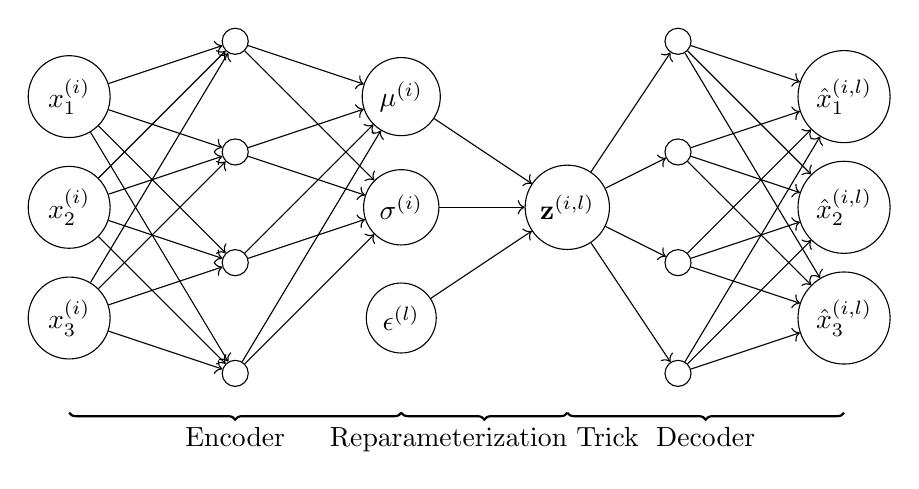 \begin{tikzpicture}[x=1em,y=1em]
  % Input layer
  \foreach \i in {1,...,3}{
    \node[draw, circle] (N-1-\i) at (0, 10 + 4 - 4 * \i) {$x^{(i)}_{\i}$};
  }
  % Encoder hidden layer
  \foreach \i in {1,...,4}{
    \node[draw, circle] (N-2-\i) at (6, 12 + 4 - 4 * \i) {};
    \foreach \j in {1,...,3}{
      \draw [->] (N-1-\j) -- (N-2-\i);
    }
  }
  % Latent code
  \node[draw, circle] (mu) at (12, 10) {$\mathbf{\mu}^{(i)}$};
  \node[draw, circle] (sigma) at (12, 6) {$\mathbf{\sigma}^{(i)}$};
  \node[draw, circle] (eps) at (12, 2) {$\mathbf{\epsilon}^{(l)}$};
  \node[draw, circle] (z) at (18, 6) {$\mathbf{z}^{(i, l)}$};
  \foreach \x in {mu,sigma,eps}{
    \draw [->] (\x) -- (z);
  }
  \foreach \x in {mu,sigma}{
    \foreach \j in {1,...,4}{
      \draw [->] (N-2-\j) -- (\x);
    }
  }
  % Decoder hidden layer
  \foreach \i in {1,...,4}{
    \node[draw, circle] (N-4-\i) at (22, 12 + 4 - 4 * \i) {};
    \draw [->] (z) -- (N-4-\i);
  }
  % Output layer
  \foreach \i in {1,...,3}{
    \node[draw, circle] (N-5-\i) at (28, 10 + 4 - 4 * \i) {$\hat{x}^{(i, l)}_{\i}$};
    \foreach \j in {1,...,4}{
      \draw [->] (N-4-\j) -- (N-5-\i);
    }
  }
  \draw [thick, decoration={brace, mirror, raise=0.5cm}, decorate] (0,0) -- (12,0) node[pos=0.5,anchor=north,yshift=-0.55cm] {Encoder};
  \draw [thick, decoration={brace, mirror, raise=0.5cm}, decorate] (12,0) -- (18,0) node[pos=0.5,anchor=north,yshift=-0.55cm] {Reparameterization Trick};
  \draw [thick, decoration={brace, mirror, raise=0.5cm}, decorate] (18,0) -- (28,0) node[pos=0.5,anchor=north,yshift=-0.55cm] {Decoder};
\end{tikzpicture}
